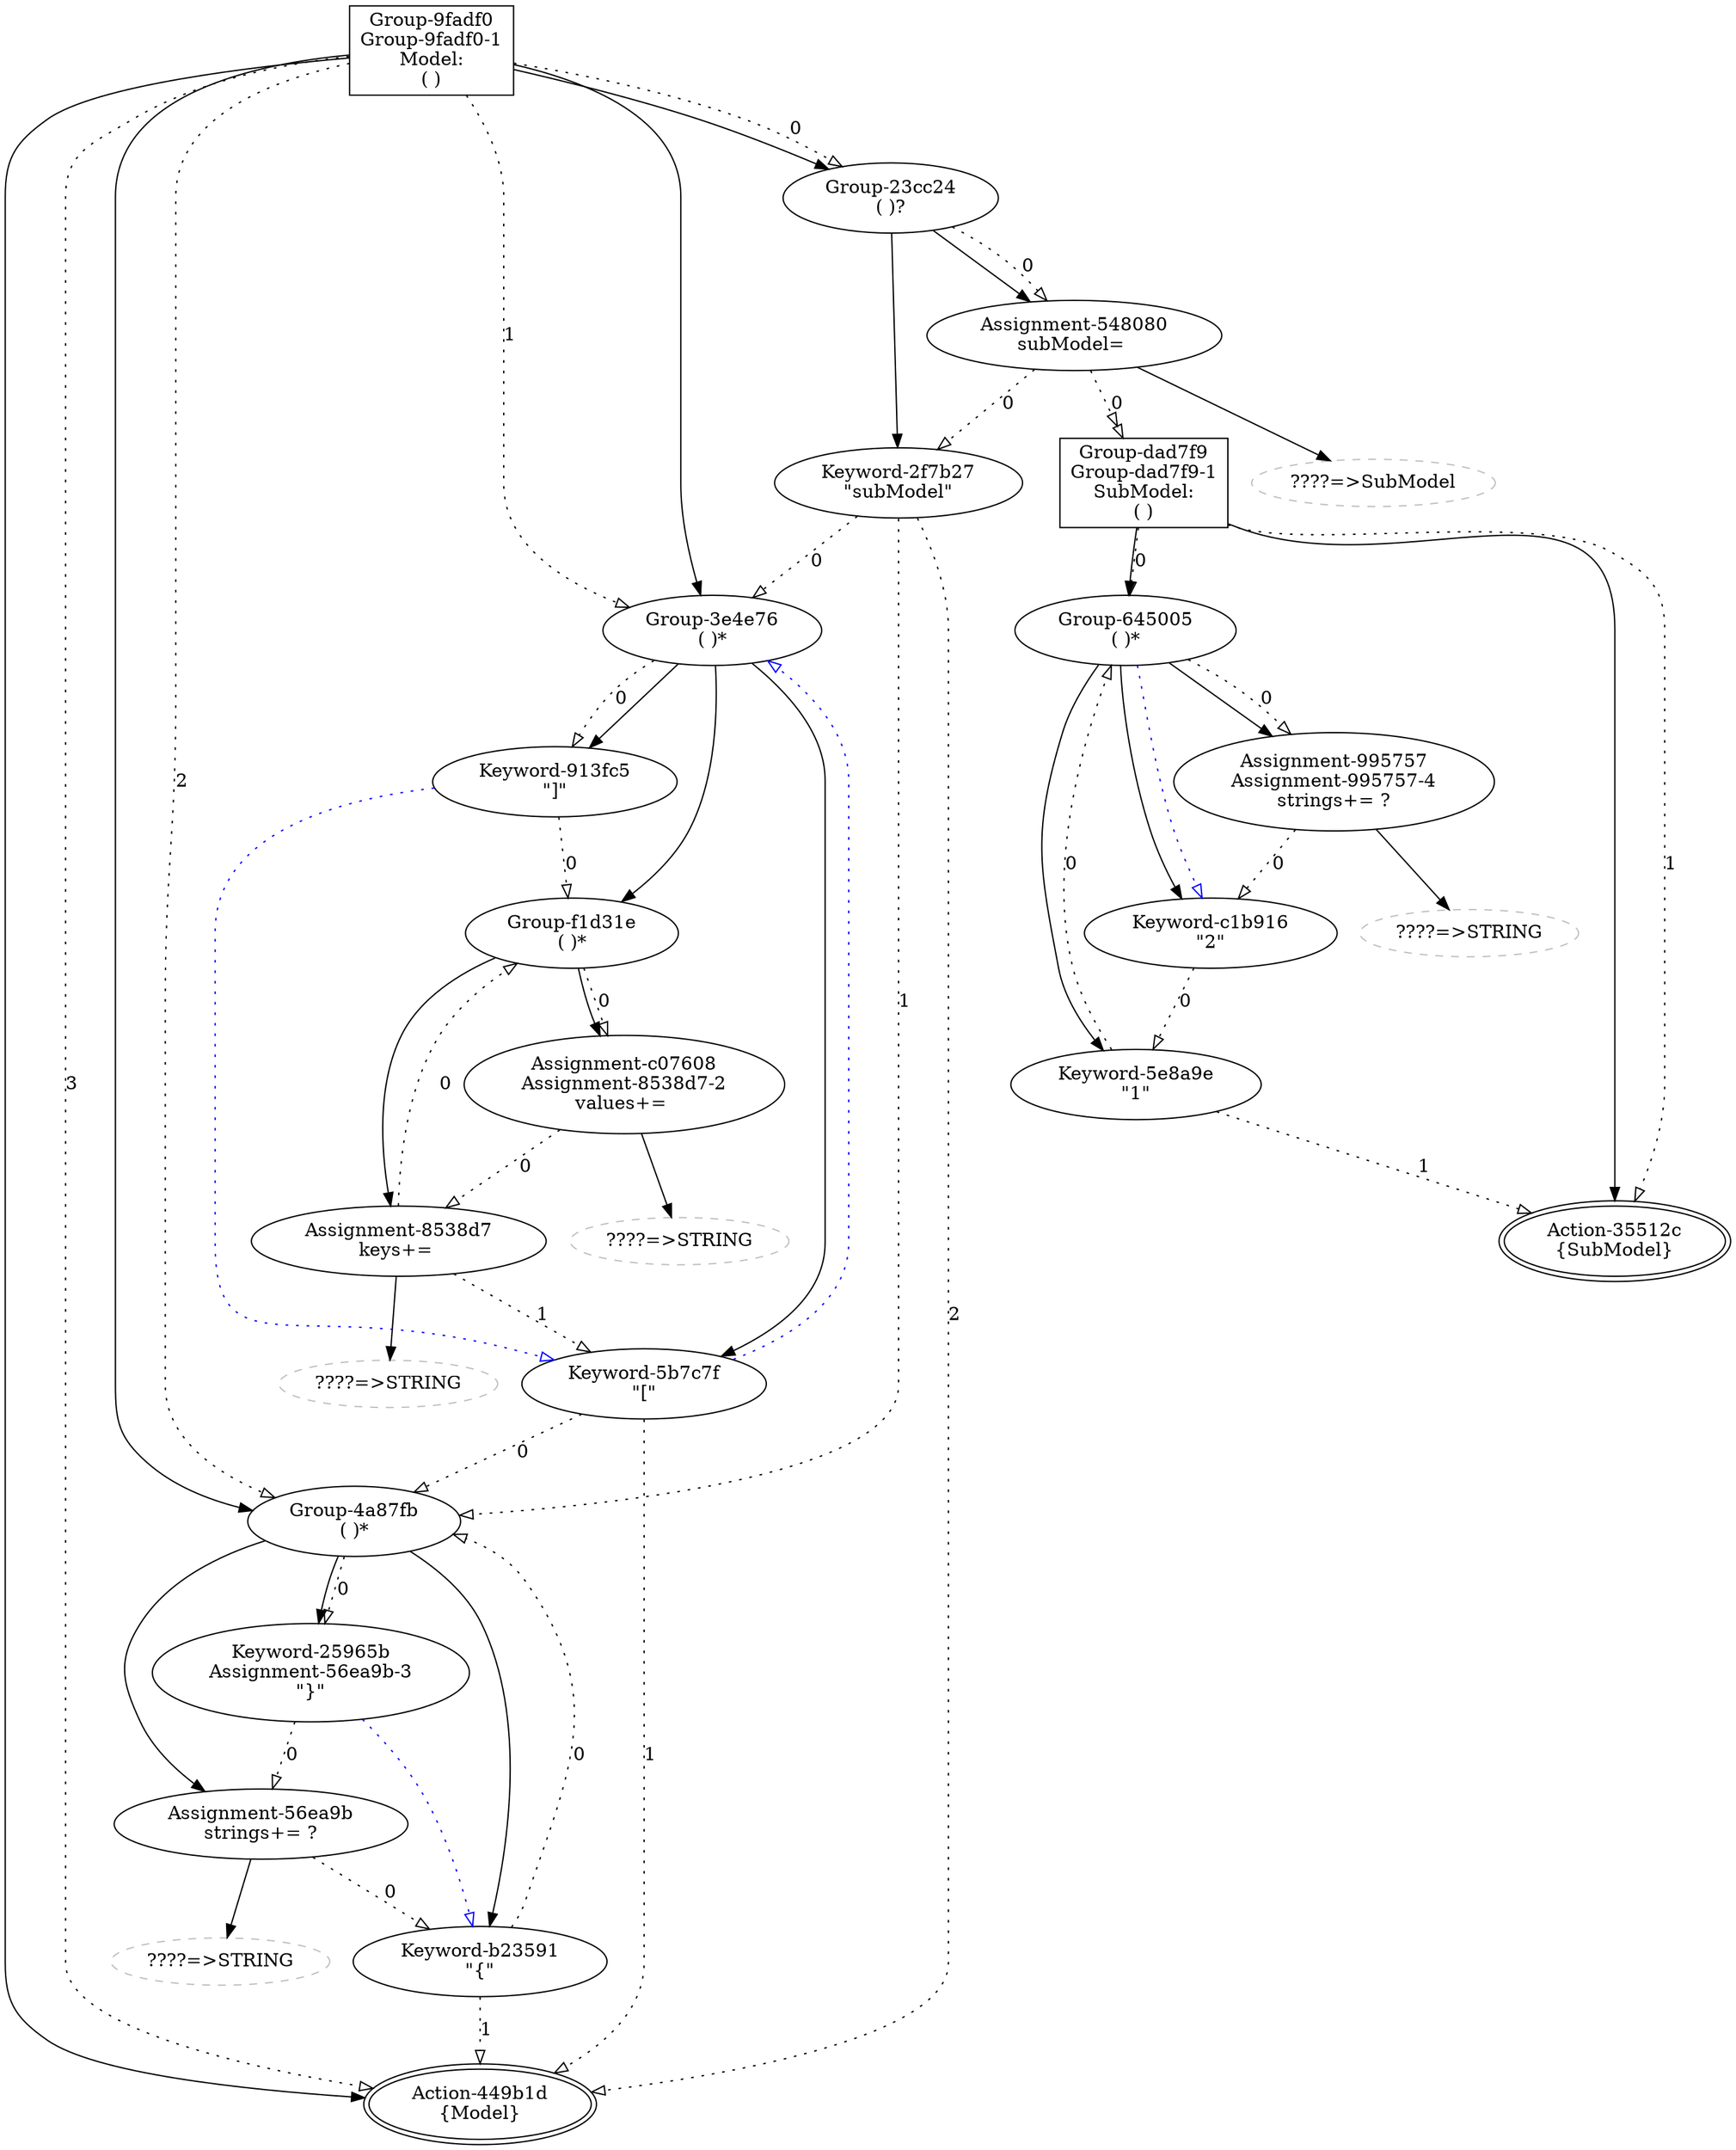 ## This is a Graphviz .dot file (http://www.graphviz.org/)
## You can use the command 'dot -Tpdf this.dot > out.pdf' to render it.
digraph G {
group11365764 [shape=record,label="Group-9fadf0\nGroup-9fadf0-1\nModel:\n( )"];
action15792658 [label="Action-449b1d\n{Model}",peripheries=2];
group4356619 [label="Group-4a87fb\n( )*"];
keyword5926256 [label="Keyword-b23591\n\"{\""];
assignment13032825 [label="Assignment-56ea9b\nstrings+= ?"];
rulecall16149440 [color=grey,label="????=>STRING",style=dashed];
keyword1846293 [label="Keyword-25965b\nAssignment-56ea9b-3\n\"}\""];
group9577364 [label="Group-3e4e76\n( )*"];
keyword6147569 [label="Keyword-5b7c7f\n\"[\""];
group8102668 [label="Group-f1d31e\n( )*"];
assignment884644 [label="Assignment-8538d7\nkeys+= "];
rulecall3612125 [color=grey,label="????=>STRING",style=dashed];
assignment9032777 [label="Assignment-c07608\nAssignment-8538d7-2\nvalues+= "];
rulecall13648104 [color=grey,label="????=>STRING",style=dashed];
keyword5592528 [label="Keyword-913fc5\n\"]\""];
group7669470 [label="Group-23cc24\n( )?"];
keyword1438781 [label="Keyword-2f7b27\n\"subModel\""];
assignment5626910 [label="Assignment-548080\nsubModel= "];
rulecall15103188 [color=grey,label="????=>SubModel",style=dashed];
group5184978 [shape=record,label="Group-dad7f9\nGroup-dad7f9-1\nSubModel:\n( )"];
action3071947 [label="Action-35512c\n{SubModel}",peripheries=2];
group3860076 [label="Group-645005\n( )*"];
keyword15580831 [label="Keyword-5e8a9e\n\"1\""];
keyword8246501 [label="Keyword-c1b916\n\"2\""];
assignment2367560 [label="Assignment-995757\nAssignment-995757-4\nstrings+= ?"];
rulecall12814801 [color=grey,label="????=>STRING",style=dashed];
group11365764->action15792658 [];
keyword5926256->group4356619 [label=0,style=dotted,arrowhead=onormal];
keyword5926256->action15792658 [label=1,style=dotted,arrowhead=onormal];
group4356619->keyword5926256 [];
assignment13032825->rulecall16149440 [];
assignment13032825->keyword5926256 [label=0,style=dotted,arrowhead=onormal];
group4356619->assignment13032825 [];
keyword1846293->assignment13032825 [label=0,style=dotted,arrowhead=onormal];
keyword1846293->keyword5926256 [color=blue,style=dotted,arrowhead=onormal];
group4356619->keyword1846293 [];
group4356619->keyword1846293 [label=0,style=dotted,arrowhead=onormal];
group11365764->group4356619 [];
keyword6147569->group9577364 [color=blue,style=dotted,arrowhead=onormal];
keyword6147569->group4356619 [label=0,style=dotted,arrowhead=onormal];
keyword6147569->action15792658 [label=1,style=dotted,arrowhead=onormal];
group9577364->keyword6147569 [];
assignment884644->rulecall3612125 [];
assignment884644->group8102668 [label=0,style=dotted,arrowhead=onormal];
assignment884644->keyword6147569 [label=1,style=dotted,arrowhead=onormal];
group8102668->assignment884644 [];
assignment9032777->rulecall13648104 [];
assignment9032777->assignment884644 [label=0,style=dotted,arrowhead=onormal];
group8102668->assignment9032777 [];
group8102668->assignment9032777 [label=0,style=dotted,arrowhead=onormal];
group9577364->group8102668 [];
keyword5592528->group8102668 [label=0,style=dotted,arrowhead=onormal];
keyword5592528->keyword6147569 [color=blue,style=dotted,arrowhead=onormal];
group9577364->keyword5592528 [];
group9577364->keyword5592528 [label=0,style=dotted,arrowhead=onormal];
group11365764->group9577364 [];
keyword1438781->group9577364 [label=0,style=dotted,arrowhead=onormal];
keyword1438781->group4356619 [label=1,style=dotted,arrowhead=onormal];
keyword1438781->action15792658 [label=2,style=dotted,arrowhead=onormal];
group7669470->keyword1438781 [];
assignment5626910->rulecall15103188 [];
assignment5626910->group5184978 [label=0,style=dotted,arrowhead=onormalonormal];
assignment5626910->keyword1438781 [arrowtail=odot,label=0,style=dotted,arrowhead=onormal];
group7669470->assignment5626910 [];
group7669470->assignment5626910 [label=0,style=dotted,arrowhead=onormal];
group11365764->group7669470 [];
group11365764->group7669470 [label=0,style=dotted,arrowhead=onormal];
group11365764->group9577364 [label=1,style=dotted,arrowhead=onormal];
group11365764->group4356619 [label=2,style=dotted,arrowhead=onormal];
group11365764->action15792658 [label=3,style=dotted,arrowhead=onormal];
group5184978->action3071947 [];
keyword15580831->group3860076 [label=0,style=dotted,arrowhead=onormal];
keyword15580831->action3071947 [label=1,style=dotted,arrowhead=onormal];
group3860076->keyword15580831 [];
keyword8246501->keyword15580831 [label=0,style=dotted,arrowhead=onormal];
group3860076->keyword8246501 [];
assignment2367560->rulecall12814801 [];
assignment2367560->keyword8246501 [label=0,style=dotted,arrowhead=onormal];
group3860076->assignment2367560 [];
group3860076->assignment2367560 [label=0,style=dotted,arrowhead=onormal];
group3860076->keyword8246501 [color=blue,style=dotted,arrowhead=onormal];
group5184978->group3860076 [];
group5184978->group3860076 [label=0,style=dotted,arrowhead=onormal];
group5184978->action3071947 [label=1,style=dotted,arrowhead=onormal];
}

